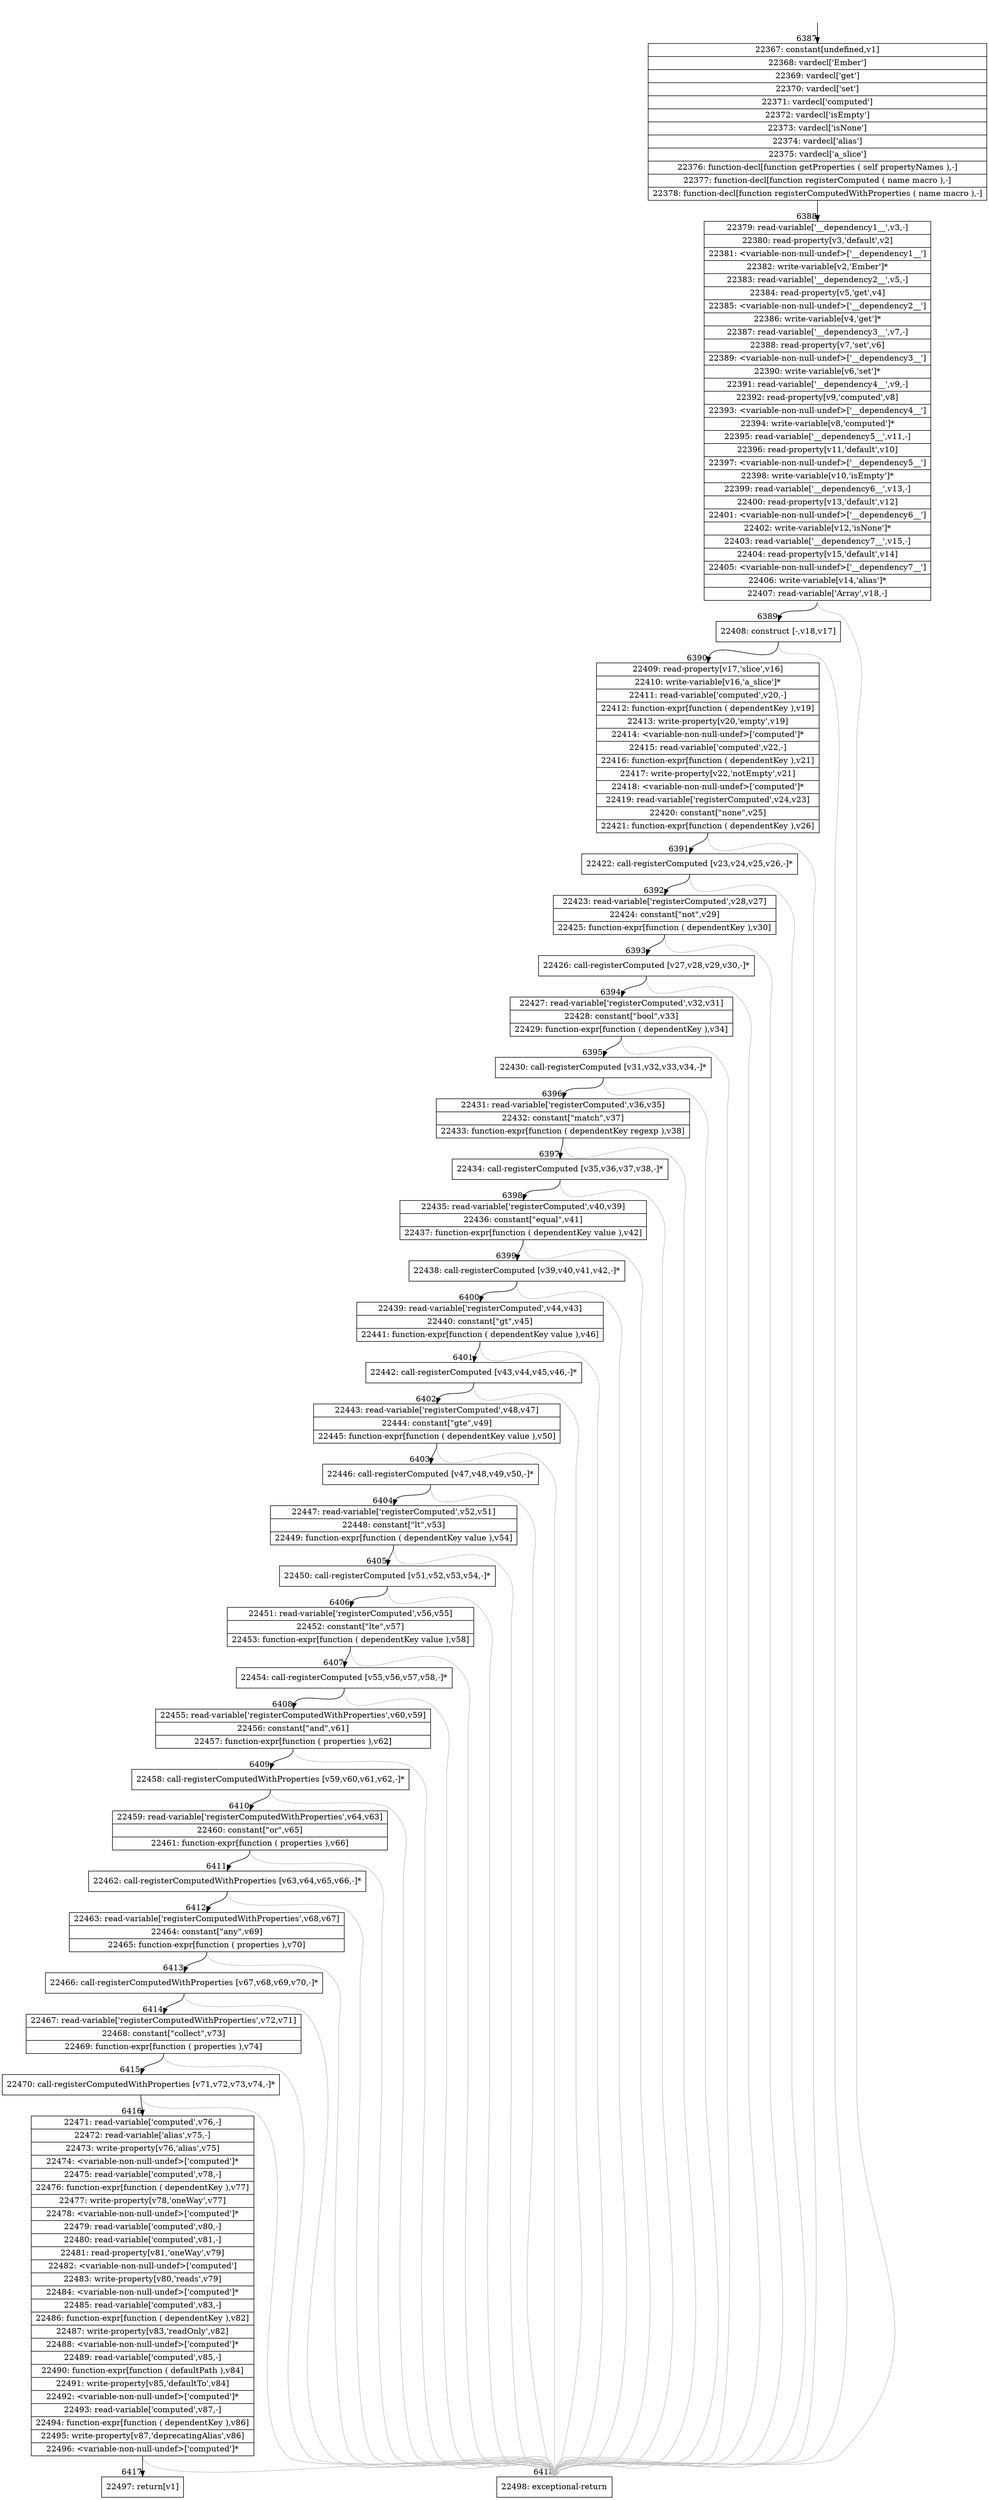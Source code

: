 digraph {
rankdir="TD"
BB_entry493[shape=none,label=""];
BB_entry493 -> BB6387 [tailport=s, headport=n, headlabel="    6387"]
BB6387 [shape=record label="{22367: constant[undefined,v1]|22368: vardecl['Ember']|22369: vardecl['get']|22370: vardecl['set']|22371: vardecl['computed']|22372: vardecl['isEmpty']|22373: vardecl['isNone']|22374: vardecl['alias']|22375: vardecl['a_slice']|22376: function-decl[function getProperties ( self propertyNames ),-]|22377: function-decl[function registerComputed ( name macro ),-]|22378: function-decl[function registerComputedWithProperties ( name macro ),-]}" ] 
BB6387 -> BB6388 [tailport=s, headport=n, headlabel="      6388"]
BB6388 [shape=record label="{22379: read-variable['__dependency1__',v3,-]|22380: read-property[v3,'default',v2]|22381: \<variable-non-null-undef\>['__dependency1__']|22382: write-variable[v2,'Ember']*|22383: read-variable['__dependency2__',v5,-]|22384: read-property[v5,'get',v4]|22385: \<variable-non-null-undef\>['__dependency2__']|22386: write-variable[v4,'get']*|22387: read-variable['__dependency3__',v7,-]|22388: read-property[v7,'set',v6]|22389: \<variable-non-null-undef\>['__dependency3__']|22390: write-variable[v6,'set']*|22391: read-variable['__dependency4__',v9,-]|22392: read-property[v9,'computed',v8]|22393: \<variable-non-null-undef\>['__dependency4__']|22394: write-variable[v8,'computed']*|22395: read-variable['__dependency5__',v11,-]|22396: read-property[v11,'default',v10]|22397: \<variable-non-null-undef\>['__dependency5__']|22398: write-variable[v10,'isEmpty']*|22399: read-variable['__dependency6__',v13,-]|22400: read-property[v13,'default',v12]|22401: \<variable-non-null-undef\>['__dependency6__']|22402: write-variable[v12,'isNone']*|22403: read-variable['__dependency7__',v15,-]|22404: read-property[v15,'default',v14]|22405: \<variable-non-null-undef\>['__dependency7__']|22406: write-variable[v14,'alias']*|22407: read-variable['Array',v18,-]}" ] 
BB6388 -> BB6389 [tailport=s, headport=n, headlabel="      6389"]
BB6388 -> BB6418 [tailport=s, headport=n, color=gray, headlabel="      6418"]
BB6389 [shape=record label="{22408: construct [-,v18,v17]}" ] 
BB6389 -> BB6390 [tailport=s, headport=n, headlabel="      6390"]
BB6389 -> BB6418 [tailport=s, headport=n, color=gray]
BB6390 [shape=record label="{22409: read-property[v17,'slice',v16]|22410: write-variable[v16,'a_slice']*|22411: read-variable['computed',v20,-]|22412: function-expr[function ( dependentKey ),v19]|22413: write-property[v20,'empty',v19]|22414: \<variable-non-null-undef\>['computed']*|22415: read-variable['computed',v22,-]|22416: function-expr[function ( dependentKey ),v21]|22417: write-property[v22,'notEmpty',v21]|22418: \<variable-non-null-undef\>['computed']*|22419: read-variable['registerComputed',v24,v23]|22420: constant[\"none\",v25]|22421: function-expr[function ( dependentKey ),v26]}" ] 
BB6390 -> BB6391 [tailport=s, headport=n, headlabel="      6391"]
BB6390 -> BB6418 [tailport=s, headport=n, color=gray]
BB6391 [shape=record label="{22422: call-registerComputed [v23,v24,v25,v26,-]*}" ] 
BB6391 -> BB6392 [tailport=s, headport=n, headlabel="      6392"]
BB6391 -> BB6418 [tailport=s, headport=n, color=gray]
BB6392 [shape=record label="{22423: read-variable['registerComputed',v28,v27]|22424: constant[\"not\",v29]|22425: function-expr[function ( dependentKey ),v30]}" ] 
BB6392 -> BB6393 [tailport=s, headport=n, headlabel="      6393"]
BB6392 -> BB6418 [tailport=s, headport=n, color=gray]
BB6393 [shape=record label="{22426: call-registerComputed [v27,v28,v29,v30,-]*}" ] 
BB6393 -> BB6394 [tailport=s, headport=n, headlabel="      6394"]
BB6393 -> BB6418 [tailport=s, headport=n, color=gray]
BB6394 [shape=record label="{22427: read-variable['registerComputed',v32,v31]|22428: constant[\"bool\",v33]|22429: function-expr[function ( dependentKey ),v34]}" ] 
BB6394 -> BB6395 [tailport=s, headport=n, headlabel="      6395"]
BB6394 -> BB6418 [tailport=s, headport=n, color=gray]
BB6395 [shape=record label="{22430: call-registerComputed [v31,v32,v33,v34,-]*}" ] 
BB6395 -> BB6396 [tailport=s, headport=n, headlabel="      6396"]
BB6395 -> BB6418 [tailport=s, headport=n, color=gray]
BB6396 [shape=record label="{22431: read-variable['registerComputed',v36,v35]|22432: constant[\"match\",v37]|22433: function-expr[function ( dependentKey regexp ),v38]}" ] 
BB6396 -> BB6397 [tailport=s, headport=n, headlabel="      6397"]
BB6396 -> BB6418 [tailport=s, headport=n, color=gray]
BB6397 [shape=record label="{22434: call-registerComputed [v35,v36,v37,v38,-]*}" ] 
BB6397 -> BB6398 [tailport=s, headport=n, headlabel="      6398"]
BB6397 -> BB6418 [tailport=s, headport=n, color=gray]
BB6398 [shape=record label="{22435: read-variable['registerComputed',v40,v39]|22436: constant[\"equal\",v41]|22437: function-expr[function ( dependentKey value ),v42]}" ] 
BB6398 -> BB6399 [tailport=s, headport=n, headlabel="      6399"]
BB6398 -> BB6418 [tailport=s, headport=n, color=gray]
BB6399 [shape=record label="{22438: call-registerComputed [v39,v40,v41,v42,-]*}" ] 
BB6399 -> BB6400 [tailport=s, headport=n, headlabel="      6400"]
BB6399 -> BB6418 [tailport=s, headport=n, color=gray]
BB6400 [shape=record label="{22439: read-variable['registerComputed',v44,v43]|22440: constant[\"gt\",v45]|22441: function-expr[function ( dependentKey value ),v46]}" ] 
BB6400 -> BB6401 [tailport=s, headport=n, headlabel="      6401"]
BB6400 -> BB6418 [tailport=s, headport=n, color=gray]
BB6401 [shape=record label="{22442: call-registerComputed [v43,v44,v45,v46,-]*}" ] 
BB6401 -> BB6402 [tailport=s, headport=n, headlabel="      6402"]
BB6401 -> BB6418 [tailport=s, headport=n, color=gray]
BB6402 [shape=record label="{22443: read-variable['registerComputed',v48,v47]|22444: constant[\"gte\",v49]|22445: function-expr[function ( dependentKey value ),v50]}" ] 
BB6402 -> BB6403 [tailport=s, headport=n, headlabel="      6403"]
BB6402 -> BB6418 [tailport=s, headport=n, color=gray]
BB6403 [shape=record label="{22446: call-registerComputed [v47,v48,v49,v50,-]*}" ] 
BB6403 -> BB6404 [tailport=s, headport=n, headlabel="      6404"]
BB6403 -> BB6418 [tailport=s, headport=n, color=gray]
BB6404 [shape=record label="{22447: read-variable['registerComputed',v52,v51]|22448: constant[\"lt\",v53]|22449: function-expr[function ( dependentKey value ),v54]}" ] 
BB6404 -> BB6405 [tailport=s, headport=n, headlabel="      6405"]
BB6404 -> BB6418 [tailport=s, headport=n, color=gray]
BB6405 [shape=record label="{22450: call-registerComputed [v51,v52,v53,v54,-]*}" ] 
BB6405 -> BB6406 [tailport=s, headport=n, headlabel="      6406"]
BB6405 -> BB6418 [tailport=s, headport=n, color=gray]
BB6406 [shape=record label="{22451: read-variable['registerComputed',v56,v55]|22452: constant[\"lte\",v57]|22453: function-expr[function ( dependentKey value ),v58]}" ] 
BB6406 -> BB6407 [tailport=s, headport=n, headlabel="      6407"]
BB6406 -> BB6418 [tailport=s, headport=n, color=gray]
BB6407 [shape=record label="{22454: call-registerComputed [v55,v56,v57,v58,-]*}" ] 
BB6407 -> BB6408 [tailport=s, headport=n, headlabel="      6408"]
BB6407 -> BB6418 [tailport=s, headport=n, color=gray]
BB6408 [shape=record label="{22455: read-variable['registerComputedWithProperties',v60,v59]|22456: constant[\"and\",v61]|22457: function-expr[function ( properties ),v62]}" ] 
BB6408 -> BB6409 [tailport=s, headport=n, headlabel="      6409"]
BB6408 -> BB6418 [tailport=s, headport=n, color=gray]
BB6409 [shape=record label="{22458: call-registerComputedWithProperties [v59,v60,v61,v62,-]*}" ] 
BB6409 -> BB6410 [tailport=s, headport=n, headlabel="      6410"]
BB6409 -> BB6418 [tailport=s, headport=n, color=gray]
BB6410 [shape=record label="{22459: read-variable['registerComputedWithProperties',v64,v63]|22460: constant[\"or\",v65]|22461: function-expr[function ( properties ),v66]}" ] 
BB6410 -> BB6411 [tailport=s, headport=n, headlabel="      6411"]
BB6410 -> BB6418 [tailport=s, headport=n, color=gray]
BB6411 [shape=record label="{22462: call-registerComputedWithProperties [v63,v64,v65,v66,-]*}" ] 
BB6411 -> BB6412 [tailport=s, headport=n, headlabel="      6412"]
BB6411 -> BB6418 [tailport=s, headport=n, color=gray]
BB6412 [shape=record label="{22463: read-variable['registerComputedWithProperties',v68,v67]|22464: constant[\"any\",v69]|22465: function-expr[function ( properties ),v70]}" ] 
BB6412 -> BB6413 [tailport=s, headport=n, headlabel="      6413"]
BB6412 -> BB6418 [tailport=s, headport=n, color=gray]
BB6413 [shape=record label="{22466: call-registerComputedWithProperties [v67,v68,v69,v70,-]*}" ] 
BB6413 -> BB6414 [tailport=s, headport=n, headlabel="      6414"]
BB6413 -> BB6418 [tailport=s, headport=n, color=gray]
BB6414 [shape=record label="{22467: read-variable['registerComputedWithProperties',v72,v71]|22468: constant[\"collect\",v73]|22469: function-expr[function ( properties ),v74]}" ] 
BB6414 -> BB6415 [tailport=s, headport=n, headlabel="      6415"]
BB6414 -> BB6418 [tailport=s, headport=n, color=gray]
BB6415 [shape=record label="{22470: call-registerComputedWithProperties [v71,v72,v73,v74,-]*}" ] 
BB6415 -> BB6416 [tailport=s, headport=n, headlabel="      6416"]
BB6415 -> BB6418 [tailport=s, headport=n, color=gray]
BB6416 [shape=record label="{22471: read-variable['computed',v76,-]|22472: read-variable['alias',v75,-]|22473: write-property[v76,'alias',v75]|22474: \<variable-non-null-undef\>['computed']*|22475: read-variable['computed',v78,-]|22476: function-expr[function ( dependentKey ),v77]|22477: write-property[v78,'oneWay',v77]|22478: \<variable-non-null-undef\>['computed']*|22479: read-variable['computed',v80,-]|22480: read-variable['computed',v81,-]|22481: read-property[v81,'oneWay',v79]|22482: \<variable-non-null-undef\>['computed']|22483: write-property[v80,'reads',v79]|22484: \<variable-non-null-undef\>['computed']*|22485: read-variable['computed',v83,-]|22486: function-expr[function ( dependentKey ),v82]|22487: write-property[v83,'readOnly',v82]|22488: \<variable-non-null-undef\>['computed']*|22489: read-variable['computed',v85,-]|22490: function-expr[function ( defaultPath ),v84]|22491: write-property[v85,'defaultTo',v84]|22492: \<variable-non-null-undef\>['computed']*|22493: read-variable['computed',v87,-]|22494: function-expr[function ( dependentKey ),v86]|22495: write-property[v87,'deprecatingAlias',v86]|22496: \<variable-non-null-undef\>['computed']*}" ] 
BB6416 -> BB6417 [tailport=s, headport=n, headlabel="      6417"]
BB6416 -> BB6418 [tailport=s, headport=n, color=gray]
BB6417 [shape=record label="{22497: return[v1]}" ] 
BB6418 [shape=record label="{22498: exceptional-return}" ] 
//#$~ 11905
}
